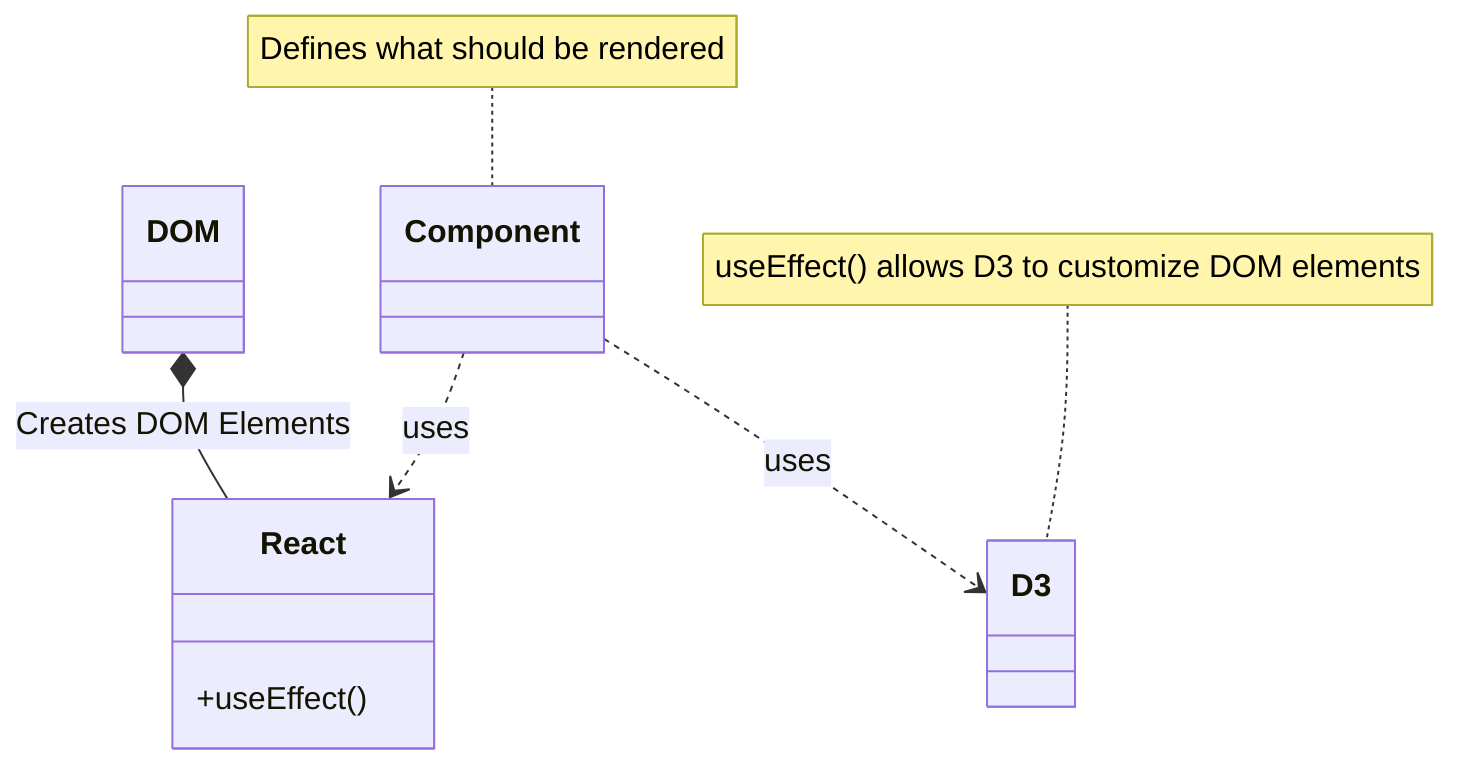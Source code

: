 classDiagram
    DOM *-- React : Creates DOM Elements
    Component ..> React : uses
    Component ..> D3 : uses
    note for D3 "useEffect() allows D3 to customize DOM elements"
    note for Component "Defines what should be rendered"

    class React {
        +useEffect()
    }